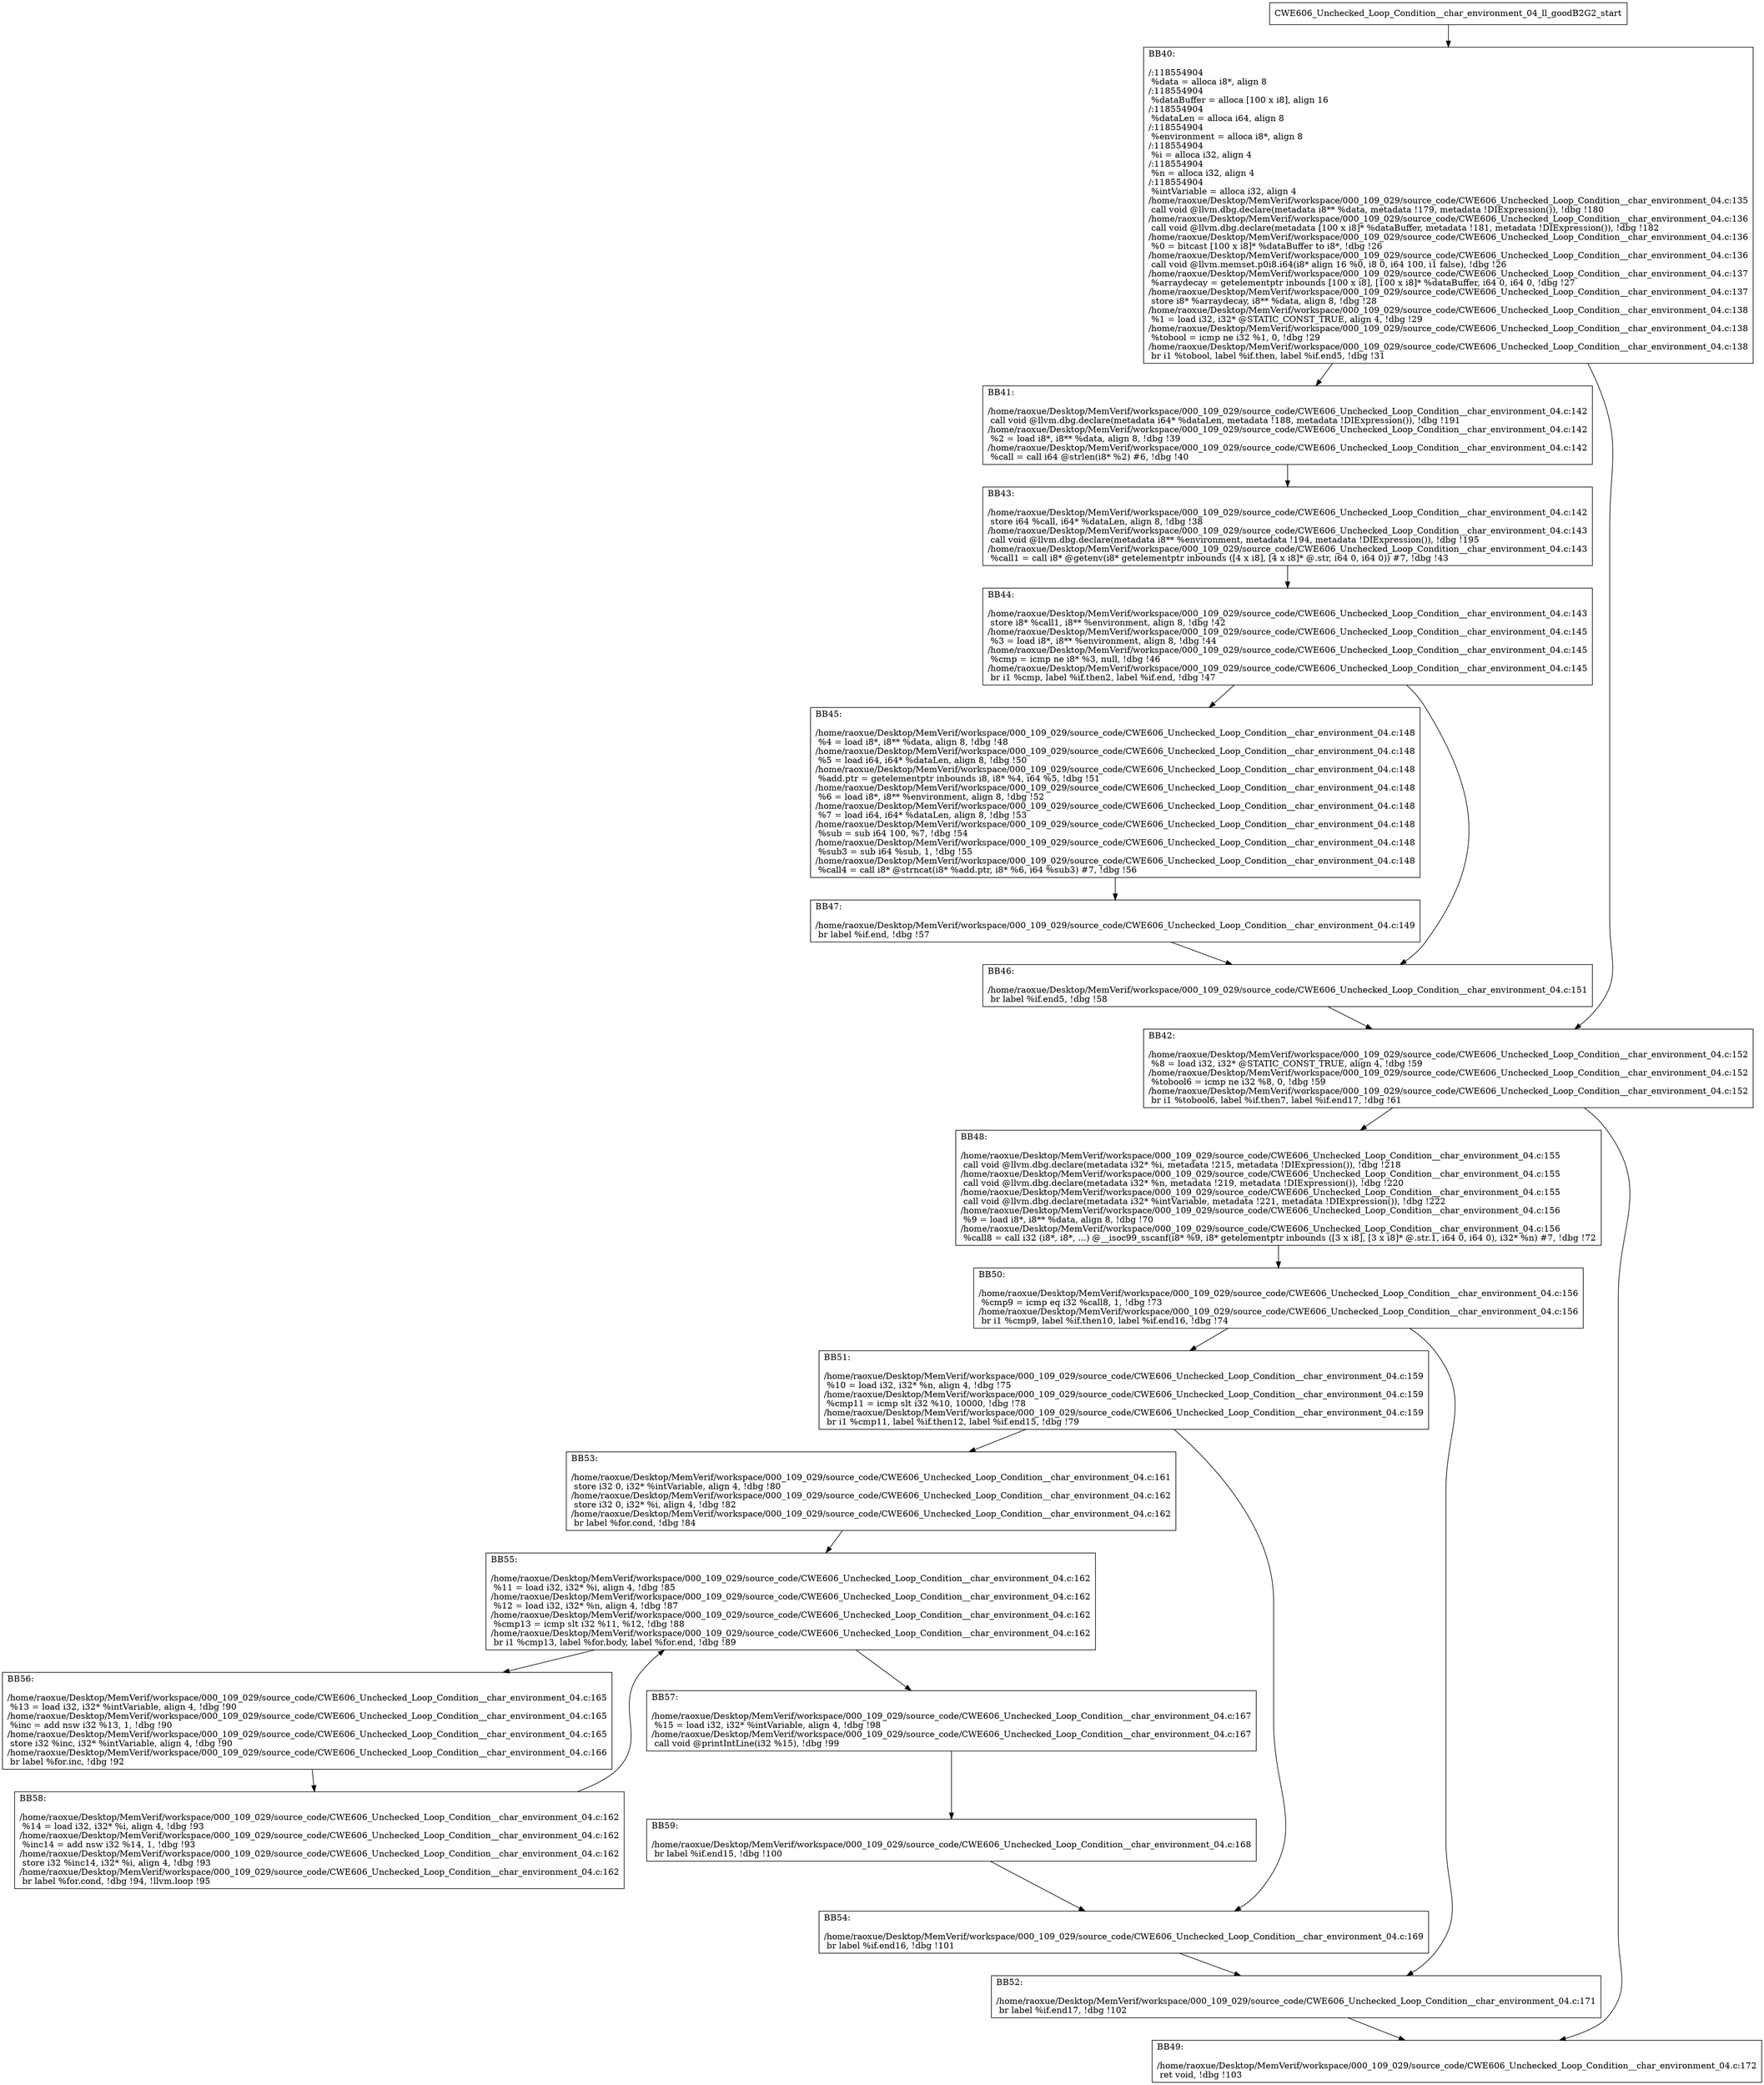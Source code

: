 digraph "CFG for'CWE606_Unchecked_Loop_Condition__char_environment_04_ll_goodB2G2' function" {
	BBCWE606_Unchecked_Loop_Condition__char_environment_04_ll_goodB2G2_start[shape=record,label="{CWE606_Unchecked_Loop_Condition__char_environment_04_ll_goodB2G2_start}"];
	BBCWE606_Unchecked_Loop_Condition__char_environment_04_ll_goodB2G2_start-> CWE606_Unchecked_Loop_Condition__char_environment_04_ll_goodB2G2BB40;
	CWE606_Unchecked_Loop_Condition__char_environment_04_ll_goodB2G2BB40 [shape=record, label="{BB40:\l\l/:118554904\l
  %data = alloca i8*, align 8\l
/:118554904\l
  %dataBuffer = alloca [100 x i8], align 16\l
/:118554904\l
  %dataLen = alloca i64, align 8\l
/:118554904\l
  %environment = alloca i8*, align 8\l
/:118554904\l
  %i = alloca i32, align 4\l
/:118554904\l
  %n = alloca i32, align 4\l
/:118554904\l
  %intVariable = alloca i32, align 4\l
/home/raoxue/Desktop/MemVerif/workspace/000_109_029/source_code/CWE606_Unchecked_Loop_Condition__char_environment_04.c:135\l
  call void @llvm.dbg.declare(metadata i8** %data, metadata !179, metadata !DIExpression()), !dbg !180\l
/home/raoxue/Desktop/MemVerif/workspace/000_109_029/source_code/CWE606_Unchecked_Loop_Condition__char_environment_04.c:136\l
  call void @llvm.dbg.declare(metadata [100 x i8]* %dataBuffer, metadata !181, metadata !DIExpression()), !dbg !182\l
/home/raoxue/Desktop/MemVerif/workspace/000_109_029/source_code/CWE606_Unchecked_Loop_Condition__char_environment_04.c:136\l
  %0 = bitcast [100 x i8]* %dataBuffer to i8*, !dbg !26\l
/home/raoxue/Desktop/MemVerif/workspace/000_109_029/source_code/CWE606_Unchecked_Loop_Condition__char_environment_04.c:136\l
  call void @llvm.memset.p0i8.i64(i8* align 16 %0, i8 0, i64 100, i1 false), !dbg !26\l
/home/raoxue/Desktop/MemVerif/workspace/000_109_029/source_code/CWE606_Unchecked_Loop_Condition__char_environment_04.c:137\l
  %arraydecay = getelementptr inbounds [100 x i8], [100 x i8]* %dataBuffer, i64 0, i64 0, !dbg !27\l
/home/raoxue/Desktop/MemVerif/workspace/000_109_029/source_code/CWE606_Unchecked_Loop_Condition__char_environment_04.c:137\l
  store i8* %arraydecay, i8** %data, align 8, !dbg !28\l
/home/raoxue/Desktop/MemVerif/workspace/000_109_029/source_code/CWE606_Unchecked_Loop_Condition__char_environment_04.c:138\l
  %1 = load i32, i32* @STATIC_CONST_TRUE, align 4, !dbg !29\l
/home/raoxue/Desktop/MemVerif/workspace/000_109_029/source_code/CWE606_Unchecked_Loop_Condition__char_environment_04.c:138\l
  %tobool = icmp ne i32 %1, 0, !dbg !29\l
/home/raoxue/Desktop/MemVerif/workspace/000_109_029/source_code/CWE606_Unchecked_Loop_Condition__char_environment_04.c:138\l
  br i1 %tobool, label %if.then, label %if.end5, !dbg !31\l
}"];
	CWE606_Unchecked_Loop_Condition__char_environment_04_ll_goodB2G2BB40-> CWE606_Unchecked_Loop_Condition__char_environment_04_ll_goodB2G2BB41;
	CWE606_Unchecked_Loop_Condition__char_environment_04_ll_goodB2G2BB40-> CWE606_Unchecked_Loop_Condition__char_environment_04_ll_goodB2G2BB42;
	CWE606_Unchecked_Loop_Condition__char_environment_04_ll_goodB2G2BB41 [shape=record, label="{BB41:\l\l/home/raoxue/Desktop/MemVerif/workspace/000_109_029/source_code/CWE606_Unchecked_Loop_Condition__char_environment_04.c:142\l
  call void @llvm.dbg.declare(metadata i64* %dataLen, metadata !188, metadata !DIExpression()), !dbg !191\l
/home/raoxue/Desktop/MemVerif/workspace/000_109_029/source_code/CWE606_Unchecked_Loop_Condition__char_environment_04.c:142\l
  %2 = load i8*, i8** %data, align 8, !dbg !39\l
/home/raoxue/Desktop/MemVerif/workspace/000_109_029/source_code/CWE606_Unchecked_Loop_Condition__char_environment_04.c:142\l
  %call = call i64 @strlen(i8* %2) #6, !dbg !40\l
}"];
	CWE606_Unchecked_Loop_Condition__char_environment_04_ll_goodB2G2BB41-> CWE606_Unchecked_Loop_Condition__char_environment_04_ll_goodB2G2BB43;
	CWE606_Unchecked_Loop_Condition__char_environment_04_ll_goodB2G2BB43 [shape=record, label="{BB43:\l\l/home/raoxue/Desktop/MemVerif/workspace/000_109_029/source_code/CWE606_Unchecked_Loop_Condition__char_environment_04.c:142\l
  store i64 %call, i64* %dataLen, align 8, !dbg !38\l
/home/raoxue/Desktop/MemVerif/workspace/000_109_029/source_code/CWE606_Unchecked_Loop_Condition__char_environment_04.c:143\l
  call void @llvm.dbg.declare(metadata i8** %environment, metadata !194, metadata !DIExpression()), !dbg !195\l
/home/raoxue/Desktop/MemVerif/workspace/000_109_029/source_code/CWE606_Unchecked_Loop_Condition__char_environment_04.c:143\l
  %call1 = call i8* @getenv(i8* getelementptr inbounds ([4 x i8], [4 x i8]* @.str, i64 0, i64 0)) #7, !dbg !43\l
}"];
	CWE606_Unchecked_Loop_Condition__char_environment_04_ll_goodB2G2BB43-> CWE606_Unchecked_Loop_Condition__char_environment_04_ll_goodB2G2BB44;
	CWE606_Unchecked_Loop_Condition__char_environment_04_ll_goodB2G2BB44 [shape=record, label="{BB44:\l\l/home/raoxue/Desktop/MemVerif/workspace/000_109_029/source_code/CWE606_Unchecked_Loop_Condition__char_environment_04.c:143\l
  store i8* %call1, i8** %environment, align 8, !dbg !42\l
/home/raoxue/Desktop/MemVerif/workspace/000_109_029/source_code/CWE606_Unchecked_Loop_Condition__char_environment_04.c:145\l
  %3 = load i8*, i8** %environment, align 8, !dbg !44\l
/home/raoxue/Desktop/MemVerif/workspace/000_109_029/source_code/CWE606_Unchecked_Loop_Condition__char_environment_04.c:145\l
  %cmp = icmp ne i8* %3, null, !dbg !46\l
/home/raoxue/Desktop/MemVerif/workspace/000_109_029/source_code/CWE606_Unchecked_Loop_Condition__char_environment_04.c:145\l
  br i1 %cmp, label %if.then2, label %if.end, !dbg !47\l
}"];
	CWE606_Unchecked_Loop_Condition__char_environment_04_ll_goodB2G2BB44-> CWE606_Unchecked_Loop_Condition__char_environment_04_ll_goodB2G2BB45;
	CWE606_Unchecked_Loop_Condition__char_environment_04_ll_goodB2G2BB44-> CWE606_Unchecked_Loop_Condition__char_environment_04_ll_goodB2G2BB46;
	CWE606_Unchecked_Loop_Condition__char_environment_04_ll_goodB2G2BB45 [shape=record, label="{BB45:\l\l/home/raoxue/Desktop/MemVerif/workspace/000_109_029/source_code/CWE606_Unchecked_Loop_Condition__char_environment_04.c:148\l
  %4 = load i8*, i8** %data, align 8, !dbg !48\l
/home/raoxue/Desktop/MemVerif/workspace/000_109_029/source_code/CWE606_Unchecked_Loop_Condition__char_environment_04.c:148\l
  %5 = load i64, i64* %dataLen, align 8, !dbg !50\l
/home/raoxue/Desktop/MemVerif/workspace/000_109_029/source_code/CWE606_Unchecked_Loop_Condition__char_environment_04.c:148\l
  %add.ptr = getelementptr inbounds i8, i8* %4, i64 %5, !dbg !51\l
/home/raoxue/Desktop/MemVerif/workspace/000_109_029/source_code/CWE606_Unchecked_Loop_Condition__char_environment_04.c:148\l
  %6 = load i8*, i8** %environment, align 8, !dbg !52\l
/home/raoxue/Desktop/MemVerif/workspace/000_109_029/source_code/CWE606_Unchecked_Loop_Condition__char_environment_04.c:148\l
  %7 = load i64, i64* %dataLen, align 8, !dbg !53\l
/home/raoxue/Desktop/MemVerif/workspace/000_109_029/source_code/CWE606_Unchecked_Loop_Condition__char_environment_04.c:148\l
  %sub = sub i64 100, %7, !dbg !54\l
/home/raoxue/Desktop/MemVerif/workspace/000_109_029/source_code/CWE606_Unchecked_Loop_Condition__char_environment_04.c:148\l
  %sub3 = sub i64 %sub, 1, !dbg !55\l
/home/raoxue/Desktop/MemVerif/workspace/000_109_029/source_code/CWE606_Unchecked_Loop_Condition__char_environment_04.c:148\l
  %call4 = call i8* @strncat(i8* %add.ptr, i8* %6, i64 %sub3) #7, !dbg !56\l
}"];
	CWE606_Unchecked_Loop_Condition__char_environment_04_ll_goodB2G2BB45-> CWE606_Unchecked_Loop_Condition__char_environment_04_ll_goodB2G2BB47;
	CWE606_Unchecked_Loop_Condition__char_environment_04_ll_goodB2G2BB47 [shape=record, label="{BB47:\l\l/home/raoxue/Desktop/MemVerif/workspace/000_109_029/source_code/CWE606_Unchecked_Loop_Condition__char_environment_04.c:149\l
  br label %if.end, !dbg !57\l
}"];
	CWE606_Unchecked_Loop_Condition__char_environment_04_ll_goodB2G2BB47-> CWE606_Unchecked_Loop_Condition__char_environment_04_ll_goodB2G2BB46;
	CWE606_Unchecked_Loop_Condition__char_environment_04_ll_goodB2G2BB46 [shape=record, label="{BB46:\l\l/home/raoxue/Desktop/MemVerif/workspace/000_109_029/source_code/CWE606_Unchecked_Loop_Condition__char_environment_04.c:151\l
  br label %if.end5, !dbg !58\l
}"];
	CWE606_Unchecked_Loop_Condition__char_environment_04_ll_goodB2G2BB46-> CWE606_Unchecked_Loop_Condition__char_environment_04_ll_goodB2G2BB42;
	CWE606_Unchecked_Loop_Condition__char_environment_04_ll_goodB2G2BB42 [shape=record, label="{BB42:\l\l/home/raoxue/Desktop/MemVerif/workspace/000_109_029/source_code/CWE606_Unchecked_Loop_Condition__char_environment_04.c:152\l
  %8 = load i32, i32* @STATIC_CONST_TRUE, align 4, !dbg !59\l
/home/raoxue/Desktop/MemVerif/workspace/000_109_029/source_code/CWE606_Unchecked_Loop_Condition__char_environment_04.c:152\l
  %tobool6 = icmp ne i32 %8, 0, !dbg !59\l
/home/raoxue/Desktop/MemVerif/workspace/000_109_029/source_code/CWE606_Unchecked_Loop_Condition__char_environment_04.c:152\l
  br i1 %tobool6, label %if.then7, label %if.end17, !dbg !61\l
}"];
	CWE606_Unchecked_Loop_Condition__char_environment_04_ll_goodB2G2BB42-> CWE606_Unchecked_Loop_Condition__char_environment_04_ll_goodB2G2BB48;
	CWE606_Unchecked_Loop_Condition__char_environment_04_ll_goodB2G2BB42-> CWE606_Unchecked_Loop_Condition__char_environment_04_ll_goodB2G2BB49;
	CWE606_Unchecked_Loop_Condition__char_environment_04_ll_goodB2G2BB48 [shape=record, label="{BB48:\l\l/home/raoxue/Desktop/MemVerif/workspace/000_109_029/source_code/CWE606_Unchecked_Loop_Condition__char_environment_04.c:155\l
  call void @llvm.dbg.declare(metadata i32* %i, metadata !215, metadata !DIExpression()), !dbg !218\l
/home/raoxue/Desktop/MemVerif/workspace/000_109_029/source_code/CWE606_Unchecked_Loop_Condition__char_environment_04.c:155\l
  call void @llvm.dbg.declare(metadata i32* %n, metadata !219, metadata !DIExpression()), !dbg !220\l
/home/raoxue/Desktop/MemVerif/workspace/000_109_029/source_code/CWE606_Unchecked_Loop_Condition__char_environment_04.c:155\l
  call void @llvm.dbg.declare(metadata i32* %intVariable, metadata !221, metadata !DIExpression()), !dbg !222\l
/home/raoxue/Desktop/MemVerif/workspace/000_109_029/source_code/CWE606_Unchecked_Loop_Condition__char_environment_04.c:156\l
  %9 = load i8*, i8** %data, align 8, !dbg !70\l
/home/raoxue/Desktop/MemVerif/workspace/000_109_029/source_code/CWE606_Unchecked_Loop_Condition__char_environment_04.c:156\l
  %call8 = call i32 (i8*, i8*, ...) @__isoc99_sscanf(i8* %9, i8* getelementptr inbounds ([3 x i8], [3 x i8]* @.str.1, i64 0, i64 0), i32* %n) #7, !dbg !72\l
}"];
	CWE606_Unchecked_Loop_Condition__char_environment_04_ll_goodB2G2BB48-> CWE606_Unchecked_Loop_Condition__char_environment_04_ll_goodB2G2BB50;
	CWE606_Unchecked_Loop_Condition__char_environment_04_ll_goodB2G2BB50 [shape=record, label="{BB50:\l\l/home/raoxue/Desktop/MemVerif/workspace/000_109_029/source_code/CWE606_Unchecked_Loop_Condition__char_environment_04.c:156\l
  %cmp9 = icmp eq i32 %call8, 1, !dbg !73\l
/home/raoxue/Desktop/MemVerif/workspace/000_109_029/source_code/CWE606_Unchecked_Loop_Condition__char_environment_04.c:156\l
  br i1 %cmp9, label %if.then10, label %if.end16, !dbg !74\l
}"];
	CWE606_Unchecked_Loop_Condition__char_environment_04_ll_goodB2G2BB50-> CWE606_Unchecked_Loop_Condition__char_environment_04_ll_goodB2G2BB51;
	CWE606_Unchecked_Loop_Condition__char_environment_04_ll_goodB2G2BB50-> CWE606_Unchecked_Loop_Condition__char_environment_04_ll_goodB2G2BB52;
	CWE606_Unchecked_Loop_Condition__char_environment_04_ll_goodB2G2BB51 [shape=record, label="{BB51:\l\l/home/raoxue/Desktop/MemVerif/workspace/000_109_029/source_code/CWE606_Unchecked_Loop_Condition__char_environment_04.c:159\l
  %10 = load i32, i32* %n, align 4, !dbg !75\l
/home/raoxue/Desktop/MemVerif/workspace/000_109_029/source_code/CWE606_Unchecked_Loop_Condition__char_environment_04.c:159\l
  %cmp11 = icmp slt i32 %10, 10000, !dbg !78\l
/home/raoxue/Desktop/MemVerif/workspace/000_109_029/source_code/CWE606_Unchecked_Loop_Condition__char_environment_04.c:159\l
  br i1 %cmp11, label %if.then12, label %if.end15, !dbg !79\l
}"];
	CWE606_Unchecked_Loop_Condition__char_environment_04_ll_goodB2G2BB51-> CWE606_Unchecked_Loop_Condition__char_environment_04_ll_goodB2G2BB53;
	CWE606_Unchecked_Loop_Condition__char_environment_04_ll_goodB2G2BB51-> CWE606_Unchecked_Loop_Condition__char_environment_04_ll_goodB2G2BB54;
	CWE606_Unchecked_Loop_Condition__char_environment_04_ll_goodB2G2BB53 [shape=record, label="{BB53:\l\l/home/raoxue/Desktop/MemVerif/workspace/000_109_029/source_code/CWE606_Unchecked_Loop_Condition__char_environment_04.c:161\l
  store i32 0, i32* %intVariable, align 4, !dbg !80\l
/home/raoxue/Desktop/MemVerif/workspace/000_109_029/source_code/CWE606_Unchecked_Loop_Condition__char_environment_04.c:162\l
  store i32 0, i32* %i, align 4, !dbg !82\l
/home/raoxue/Desktop/MemVerif/workspace/000_109_029/source_code/CWE606_Unchecked_Loop_Condition__char_environment_04.c:162\l
  br label %for.cond, !dbg !84\l
}"];
	CWE606_Unchecked_Loop_Condition__char_environment_04_ll_goodB2G2BB53-> CWE606_Unchecked_Loop_Condition__char_environment_04_ll_goodB2G2BB55;
	CWE606_Unchecked_Loop_Condition__char_environment_04_ll_goodB2G2BB55 [shape=record, label="{BB55:\l\l/home/raoxue/Desktop/MemVerif/workspace/000_109_029/source_code/CWE606_Unchecked_Loop_Condition__char_environment_04.c:162\l
  %11 = load i32, i32* %i, align 4, !dbg !85\l
/home/raoxue/Desktop/MemVerif/workspace/000_109_029/source_code/CWE606_Unchecked_Loop_Condition__char_environment_04.c:162\l
  %12 = load i32, i32* %n, align 4, !dbg !87\l
/home/raoxue/Desktop/MemVerif/workspace/000_109_029/source_code/CWE606_Unchecked_Loop_Condition__char_environment_04.c:162\l
  %cmp13 = icmp slt i32 %11, %12, !dbg !88\l
/home/raoxue/Desktop/MemVerif/workspace/000_109_029/source_code/CWE606_Unchecked_Loop_Condition__char_environment_04.c:162\l
  br i1 %cmp13, label %for.body, label %for.end, !dbg !89\l
}"];
	CWE606_Unchecked_Loop_Condition__char_environment_04_ll_goodB2G2BB55-> CWE606_Unchecked_Loop_Condition__char_environment_04_ll_goodB2G2BB56;
	CWE606_Unchecked_Loop_Condition__char_environment_04_ll_goodB2G2BB55-> CWE606_Unchecked_Loop_Condition__char_environment_04_ll_goodB2G2BB57;
	CWE606_Unchecked_Loop_Condition__char_environment_04_ll_goodB2G2BB56 [shape=record, label="{BB56:\l\l/home/raoxue/Desktop/MemVerif/workspace/000_109_029/source_code/CWE606_Unchecked_Loop_Condition__char_environment_04.c:165\l
  %13 = load i32, i32* %intVariable, align 4, !dbg !90\l
/home/raoxue/Desktop/MemVerif/workspace/000_109_029/source_code/CWE606_Unchecked_Loop_Condition__char_environment_04.c:165\l
  %inc = add nsw i32 %13, 1, !dbg !90\l
/home/raoxue/Desktop/MemVerif/workspace/000_109_029/source_code/CWE606_Unchecked_Loop_Condition__char_environment_04.c:165\l
  store i32 %inc, i32* %intVariable, align 4, !dbg !90\l
/home/raoxue/Desktop/MemVerif/workspace/000_109_029/source_code/CWE606_Unchecked_Loop_Condition__char_environment_04.c:166\l
  br label %for.inc, !dbg !92\l
}"];
	CWE606_Unchecked_Loop_Condition__char_environment_04_ll_goodB2G2BB56-> CWE606_Unchecked_Loop_Condition__char_environment_04_ll_goodB2G2BB58;
	CWE606_Unchecked_Loop_Condition__char_environment_04_ll_goodB2G2BB58 [shape=record, label="{BB58:\l\l/home/raoxue/Desktop/MemVerif/workspace/000_109_029/source_code/CWE606_Unchecked_Loop_Condition__char_environment_04.c:162\l
  %14 = load i32, i32* %i, align 4, !dbg !93\l
/home/raoxue/Desktop/MemVerif/workspace/000_109_029/source_code/CWE606_Unchecked_Loop_Condition__char_environment_04.c:162\l
  %inc14 = add nsw i32 %14, 1, !dbg !93\l
/home/raoxue/Desktop/MemVerif/workspace/000_109_029/source_code/CWE606_Unchecked_Loop_Condition__char_environment_04.c:162\l
  store i32 %inc14, i32* %i, align 4, !dbg !93\l
/home/raoxue/Desktop/MemVerif/workspace/000_109_029/source_code/CWE606_Unchecked_Loop_Condition__char_environment_04.c:162\l
  br label %for.cond, !dbg !94, !llvm.loop !95\l
}"];
	CWE606_Unchecked_Loop_Condition__char_environment_04_ll_goodB2G2BB58-> CWE606_Unchecked_Loop_Condition__char_environment_04_ll_goodB2G2BB55;
	CWE606_Unchecked_Loop_Condition__char_environment_04_ll_goodB2G2BB57 [shape=record, label="{BB57:\l\l/home/raoxue/Desktop/MemVerif/workspace/000_109_029/source_code/CWE606_Unchecked_Loop_Condition__char_environment_04.c:167\l
  %15 = load i32, i32* %intVariable, align 4, !dbg !98\l
/home/raoxue/Desktop/MemVerif/workspace/000_109_029/source_code/CWE606_Unchecked_Loop_Condition__char_environment_04.c:167\l
  call void @printIntLine(i32 %15), !dbg !99\l
}"];
	CWE606_Unchecked_Loop_Condition__char_environment_04_ll_goodB2G2BB57-> CWE606_Unchecked_Loop_Condition__char_environment_04_ll_goodB2G2BB59;
	CWE606_Unchecked_Loop_Condition__char_environment_04_ll_goodB2G2BB59 [shape=record, label="{BB59:\l\l/home/raoxue/Desktop/MemVerif/workspace/000_109_029/source_code/CWE606_Unchecked_Loop_Condition__char_environment_04.c:168\l
  br label %if.end15, !dbg !100\l
}"];
	CWE606_Unchecked_Loop_Condition__char_environment_04_ll_goodB2G2BB59-> CWE606_Unchecked_Loop_Condition__char_environment_04_ll_goodB2G2BB54;
	CWE606_Unchecked_Loop_Condition__char_environment_04_ll_goodB2G2BB54 [shape=record, label="{BB54:\l\l/home/raoxue/Desktop/MemVerif/workspace/000_109_029/source_code/CWE606_Unchecked_Loop_Condition__char_environment_04.c:169\l
  br label %if.end16, !dbg !101\l
}"];
	CWE606_Unchecked_Loop_Condition__char_environment_04_ll_goodB2G2BB54-> CWE606_Unchecked_Loop_Condition__char_environment_04_ll_goodB2G2BB52;
	CWE606_Unchecked_Loop_Condition__char_environment_04_ll_goodB2G2BB52 [shape=record, label="{BB52:\l\l/home/raoxue/Desktop/MemVerif/workspace/000_109_029/source_code/CWE606_Unchecked_Loop_Condition__char_environment_04.c:171\l
  br label %if.end17, !dbg !102\l
}"];
	CWE606_Unchecked_Loop_Condition__char_environment_04_ll_goodB2G2BB52-> CWE606_Unchecked_Loop_Condition__char_environment_04_ll_goodB2G2BB49;
	CWE606_Unchecked_Loop_Condition__char_environment_04_ll_goodB2G2BB49 [shape=record, label="{BB49:\l\l/home/raoxue/Desktop/MemVerif/workspace/000_109_029/source_code/CWE606_Unchecked_Loop_Condition__char_environment_04.c:172\l
  ret void, !dbg !103\l
}"];
}
